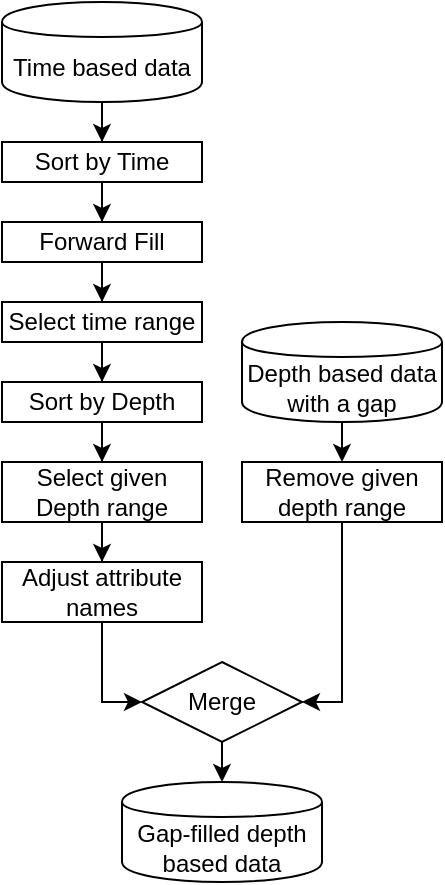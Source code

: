 <mxfile version="12.4.0" type="github" pages="1"><diagram id="F032D_sMp5SQkWm_yYtZ" name="Page-1"><mxGraphModel dx="805" dy="500" grid="1" gridSize="10" guides="1" tooltips="1" connect="1" arrows="1" fold="1" page="1" pageScale="1" pageWidth="291" pageHeight="413" math="0" shadow="0"><root><mxCell id="0"/><mxCell id="1" parent="0"/><mxCell id="n8YwicQ1QA94IC9u765F-30" style="edgeStyle=orthogonalEdgeStyle;rounded=0;orthogonalLoop=1;jettySize=auto;html=1;entryX=0.5;entryY=0;entryDx=0;entryDy=0;" parent="1" source="n8YwicQ1QA94IC9u765F-2" target="n8YwicQ1QA94IC9u765F-7" edge="1"><mxGeometry relative="1" as="geometry"/></mxCell><mxCell id="n8YwicQ1QA94IC9u765F-2" value="Time based data" style="shape=cylinder;whiteSpace=wrap;html=1;boundedLbl=1;backgroundOutline=1;" parent="1" vertex="1"><mxGeometry x="30" y="10" width="100" height="50" as="geometry"/></mxCell><mxCell id="n8YwicQ1QA94IC9u765F-27" style="edgeStyle=orthogonalEdgeStyle;rounded=0;orthogonalLoop=1;jettySize=auto;html=1;" parent="1" source="n8YwicQ1QA94IC9u765F-5" target="n8YwicQ1QA94IC9u765F-9" edge="1"><mxGeometry relative="1" as="geometry"/></mxCell><mxCell id="n8YwicQ1QA94IC9u765F-5" value="Select time range" style="rounded=0;whiteSpace=wrap;html=1;" parent="1" vertex="1"><mxGeometry x="30" y="160" width="100" height="20" as="geometry"/></mxCell><mxCell id="n8YwicQ1QA94IC9u765F-28" style="edgeStyle=orthogonalEdgeStyle;rounded=0;orthogonalLoop=1;jettySize=auto;html=1;entryX=0.5;entryY=0;entryDx=0;entryDy=0;" parent="1" source="n8YwicQ1QA94IC9u765F-6" target="n8YwicQ1QA94IC9u765F-5" edge="1"><mxGeometry relative="1" as="geometry"/></mxCell><mxCell id="n8YwicQ1QA94IC9u765F-6" value="Forward Fill" style="rounded=0;whiteSpace=wrap;html=1;" parent="1" vertex="1"><mxGeometry x="30" y="120" width="100" height="20" as="geometry"/></mxCell><mxCell id="n8YwicQ1QA94IC9u765F-29" style="edgeStyle=orthogonalEdgeStyle;rounded=0;orthogonalLoop=1;jettySize=auto;html=1;entryX=0.5;entryY=0;entryDx=0;entryDy=0;" parent="1" source="n8YwicQ1QA94IC9u765F-7" target="n8YwicQ1QA94IC9u765F-6" edge="1"><mxGeometry relative="1" as="geometry"/></mxCell><mxCell id="n8YwicQ1QA94IC9u765F-7" value="Sort by Time" style="rounded=0;whiteSpace=wrap;html=1;" parent="1" vertex="1"><mxGeometry x="30" y="80" width="100" height="20" as="geometry"/></mxCell><mxCell id="n8YwicQ1QA94IC9u765F-25" style="edgeStyle=orthogonalEdgeStyle;rounded=0;orthogonalLoop=1;jettySize=auto;html=1;entryX=0.5;entryY=0;entryDx=0;entryDy=0;" parent="1" source="n8YwicQ1QA94IC9u765F-8" target="n8YwicQ1QA94IC9u765F-16" edge="1"><mxGeometry relative="1" as="geometry"/></mxCell><mxCell id="n8YwicQ1QA94IC9u765F-8" value="Select given Depth range" style="rounded=0;whiteSpace=wrap;html=1;" parent="1" vertex="1"><mxGeometry x="30" y="240" width="100" height="30" as="geometry"/></mxCell><mxCell id="n8YwicQ1QA94IC9u765F-26" style="edgeStyle=orthogonalEdgeStyle;rounded=0;orthogonalLoop=1;jettySize=auto;html=1;entryX=0.5;entryY=0;entryDx=0;entryDy=0;" parent="1" source="n8YwicQ1QA94IC9u765F-9" target="n8YwicQ1QA94IC9u765F-8" edge="1"><mxGeometry relative="1" as="geometry"/></mxCell><mxCell id="n8YwicQ1QA94IC9u765F-9" value="Sort by Depth" style="rounded=0;whiteSpace=wrap;html=1;" parent="1" vertex="1"><mxGeometry x="30" y="200" width="100" height="20" as="geometry"/></mxCell><mxCell id="n8YwicQ1QA94IC9u765F-24" style="edgeStyle=orthogonalEdgeStyle;rounded=0;orthogonalLoop=1;jettySize=auto;html=1;exitX=0.5;exitY=1;exitDx=0;exitDy=0;entryX=0.5;entryY=0;entryDx=0;entryDy=0;" parent="1" source="n8YwicQ1QA94IC9u765F-10" target="n8YwicQ1QA94IC9u765F-11" edge="1"><mxGeometry relative="1" as="geometry"/></mxCell><mxCell id="n8YwicQ1QA94IC9u765F-10" value="Depth based data with a gap" style="shape=cylinder;whiteSpace=wrap;html=1;boundedLbl=1;backgroundOutline=1;" parent="1" vertex="1"><mxGeometry x="150" y="170" width="100" height="50" as="geometry"/></mxCell><mxCell id="n8YwicQ1QA94IC9u765F-21" style="edgeStyle=orthogonalEdgeStyle;rounded=0;orthogonalLoop=1;jettySize=auto;html=1;exitX=0.5;exitY=1;exitDx=0;exitDy=0;entryX=1;entryY=0.5;entryDx=0;entryDy=0;" parent="1" source="n8YwicQ1QA94IC9u765F-11" target="n8YwicQ1QA94IC9u765F-17" edge="1"><mxGeometry relative="1" as="geometry"/></mxCell><mxCell id="n8YwicQ1QA94IC9u765F-11" value="Remove given depth range" style="rounded=0;whiteSpace=wrap;html=1;" parent="1" vertex="1"><mxGeometry x="150" y="240" width="100" height="30" as="geometry"/></mxCell><mxCell id="n8YwicQ1QA94IC9u765F-20" style="edgeStyle=orthogonalEdgeStyle;rounded=0;orthogonalLoop=1;jettySize=auto;html=1;exitX=0.5;exitY=1;exitDx=0;exitDy=0;entryX=0;entryY=0.5;entryDx=0;entryDy=0;" parent="1" source="n8YwicQ1QA94IC9u765F-16" target="n8YwicQ1QA94IC9u765F-17" edge="1"><mxGeometry relative="1" as="geometry"/></mxCell><mxCell id="n8YwicQ1QA94IC9u765F-16" value="Adjust attribute names" style="rounded=0;whiteSpace=wrap;html=1;" parent="1" vertex="1"><mxGeometry x="30" y="290" width="100" height="30" as="geometry"/></mxCell><mxCell id="n8YwicQ1QA94IC9u765F-35" style="edgeStyle=orthogonalEdgeStyle;rounded=0;orthogonalLoop=1;jettySize=auto;html=1;exitX=0.5;exitY=1;exitDx=0;exitDy=0;entryX=0.5;entryY=0;entryDx=0;entryDy=0;" parent="1" source="n8YwicQ1QA94IC9u765F-17" target="n8YwicQ1QA94IC9u765F-32" edge="1"><mxGeometry relative="1" as="geometry"/></mxCell><mxCell id="n8YwicQ1QA94IC9u765F-17" value="Merge" style="rhombus;whiteSpace=wrap;html=1;" parent="1" vertex="1"><mxGeometry x="100" y="340" width="80" height="40" as="geometry"/></mxCell><mxCell id="n8YwicQ1QA94IC9u765F-32" value="Gap-filled depth based data" style="shape=cylinder;whiteSpace=wrap;html=1;boundedLbl=1;backgroundOutline=1;" parent="1" vertex="1"><mxGeometry x="90" y="400" width="100" height="50" as="geometry"/></mxCell></root></mxGraphModel></diagram></mxfile>